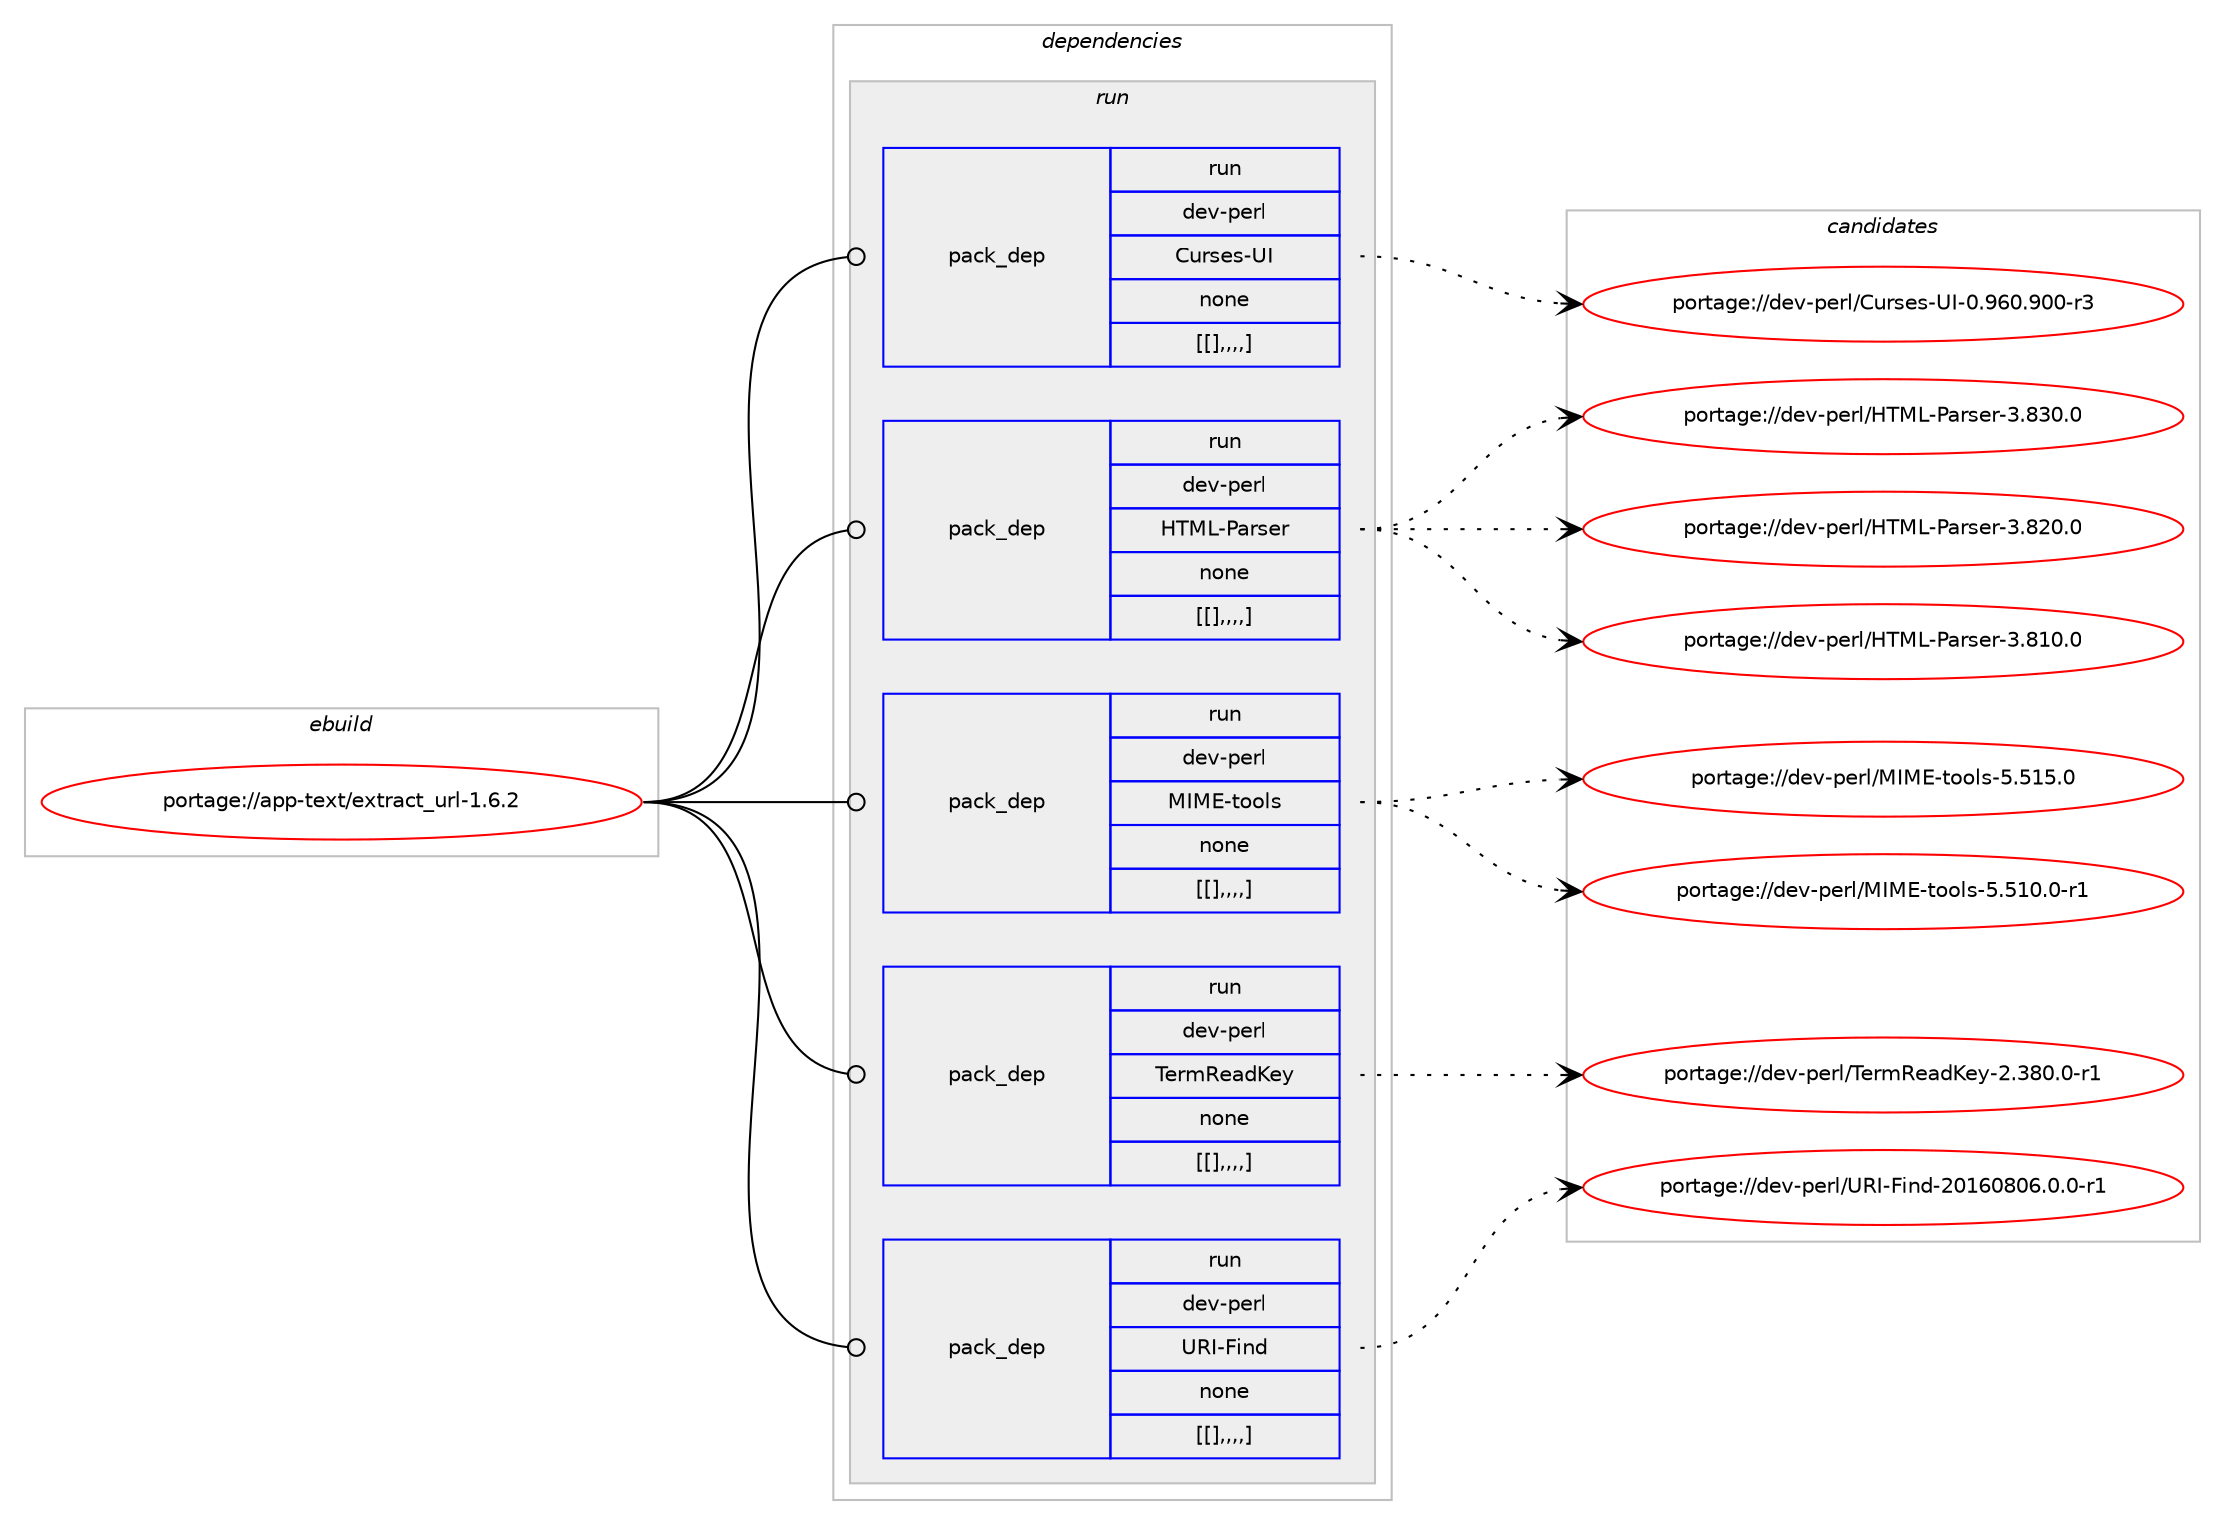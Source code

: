 digraph prolog {

# *************
# Graph options
# *************

newrank=true;
concentrate=true;
compound=true;
graph [rankdir=LR,fontname=Helvetica,fontsize=10,ranksep=1.5];#, ranksep=2.5, nodesep=0.2];
edge  [arrowhead=vee];
node  [fontname=Helvetica,fontsize=10];

# **********
# The ebuild
# **********

subgraph cluster_leftcol {
color=gray;
label=<<i>ebuild</i>>;
id [label="portage://app-text/extract_url-1.6.2", color=red, width=4, href="../app-text/extract_url-1.6.2.svg"];
}

# ****************
# The dependencies
# ****************

subgraph cluster_midcol {
color=gray;
label=<<i>dependencies</i>>;
subgraph cluster_compile {
fillcolor="#eeeeee";
style=filled;
label=<<i>compile</i>>;
}
subgraph cluster_compileandrun {
fillcolor="#eeeeee";
style=filled;
label=<<i>compile and run</i>>;
}
subgraph cluster_run {
fillcolor="#eeeeee";
style=filled;
label=<<i>run</i>>;
subgraph pack40399 {
dependency57310 [label=<<TABLE BORDER="0" CELLBORDER="1" CELLSPACING="0" CELLPADDING="4" WIDTH="220"><TR><TD ROWSPAN="6" CELLPADDING="30">pack_dep</TD></TR><TR><TD WIDTH="110">run</TD></TR><TR><TD>dev-perl</TD></TR><TR><TD>Curses-UI</TD></TR><TR><TD>none</TD></TR><TR><TD>[[],,,,]</TD></TR></TABLE>>, shape=none, color=blue];
}
id:e -> dependency57310:w [weight=20,style="solid",arrowhead="odot"];
subgraph pack40416 {
dependency57346 [label=<<TABLE BORDER="0" CELLBORDER="1" CELLSPACING="0" CELLPADDING="4" WIDTH="220"><TR><TD ROWSPAN="6" CELLPADDING="30">pack_dep</TD></TR><TR><TD WIDTH="110">run</TD></TR><TR><TD>dev-perl</TD></TR><TR><TD>HTML-Parser</TD></TR><TR><TD>none</TD></TR><TR><TD>[[],,,,]</TD></TR></TABLE>>, shape=none, color=blue];
}
id:e -> dependency57346:w [weight=20,style="solid",arrowhead="odot"];
subgraph pack40456 {
dependency57390 [label=<<TABLE BORDER="0" CELLBORDER="1" CELLSPACING="0" CELLPADDING="4" WIDTH="220"><TR><TD ROWSPAN="6" CELLPADDING="30">pack_dep</TD></TR><TR><TD WIDTH="110">run</TD></TR><TR><TD>dev-perl</TD></TR><TR><TD>MIME-tools</TD></TR><TR><TD>none</TD></TR><TR><TD>[[],,,,]</TD></TR></TABLE>>, shape=none, color=blue];
}
id:e -> dependency57390:w [weight=20,style="solid",arrowhead="odot"];
subgraph pack40491 {
dependency57411 [label=<<TABLE BORDER="0" CELLBORDER="1" CELLSPACING="0" CELLPADDING="4" WIDTH="220"><TR><TD ROWSPAN="6" CELLPADDING="30">pack_dep</TD></TR><TR><TD WIDTH="110">run</TD></TR><TR><TD>dev-perl</TD></TR><TR><TD>TermReadKey</TD></TR><TR><TD>none</TD></TR><TR><TD>[[],,,,]</TD></TR></TABLE>>, shape=none, color=blue];
}
id:e -> dependency57411:w [weight=20,style="solid",arrowhead="odot"];
subgraph pack40557 {
dependency57552 [label=<<TABLE BORDER="0" CELLBORDER="1" CELLSPACING="0" CELLPADDING="4" WIDTH="220"><TR><TD ROWSPAN="6" CELLPADDING="30">pack_dep</TD></TR><TR><TD WIDTH="110">run</TD></TR><TR><TD>dev-perl</TD></TR><TR><TD>URI-Find</TD></TR><TR><TD>none</TD></TR><TR><TD>[[],,,,]</TD></TR></TABLE>>, shape=none, color=blue];
}
id:e -> dependency57552:w [weight=20,style="solid",arrowhead="odot"];
}
}

# **************
# The candidates
# **************

subgraph cluster_choices {
rank=same;
color=gray;
label=<<i>candidates</i>>;

subgraph choice38937 {
color=black;
nodesep=1;
choice100101118451121011141084767117114115101115458573454846575448465748484511451 [label="portage://dev-perl/Curses-UI-0.960.900-r3", color=red, width=4,href="../dev-perl/Curses-UI-0.960.900-r3.svg"];
dependency57310:e -> choice100101118451121011141084767117114115101115458573454846575448465748484511451:w [style=dotted,weight="100"];
}
subgraph choice38945 {
color=black;
nodesep=1;
choice1001011184511210111410847728477764580971141151011144551465651484648 [label="portage://dev-perl/HTML-Parser-3.830.0", color=red, width=4,href="../dev-perl/HTML-Parser-3.830.0.svg"];
choice1001011184511210111410847728477764580971141151011144551465650484648 [label="portage://dev-perl/HTML-Parser-3.820.0", color=red, width=4,href="../dev-perl/HTML-Parser-3.820.0.svg"];
choice1001011184511210111410847728477764580971141151011144551465649484648 [label="portage://dev-perl/HTML-Parser-3.810.0", color=red, width=4,href="../dev-perl/HTML-Parser-3.810.0.svg"];
dependency57346:e -> choice1001011184511210111410847728477764580971141151011144551465651484648:w [style=dotted,weight="100"];
dependency57346:e -> choice1001011184511210111410847728477764580971141151011144551465650484648:w [style=dotted,weight="100"];
dependency57346:e -> choice1001011184511210111410847728477764580971141151011144551465649484648:w [style=dotted,weight="100"];
}
subgraph choice38956 {
color=black;
nodesep=1;
choice100101118451121011141084777737769451161111111081154553465349534648 [label="portage://dev-perl/MIME-tools-5.515.0", color=red, width=4,href="../dev-perl/MIME-tools-5.515.0.svg"];
choice1001011184511210111410847777377694511611111110811545534653494846484511449 [label="portage://dev-perl/MIME-tools-5.510.0-r1", color=red, width=4,href="../dev-perl/MIME-tools-5.510.0-r1.svg"];
dependency57390:e -> choice100101118451121011141084777737769451161111111081154553465349534648:w [style=dotted,weight="100"];
dependency57390:e -> choice1001011184511210111410847777377694511611111110811545534653494846484511449:w [style=dotted,weight="100"];
}
subgraph choice38960 {
color=black;
nodesep=1;
choice10010111845112101114108478410111410982101971007510112145504651564846484511449 [label="portage://dev-perl/TermReadKey-2.380.0-r1", color=red, width=4,href="../dev-perl/TermReadKey-2.380.0-r1.svg"];
dependency57411:e -> choice10010111845112101114108478410111410982101971007510112145504651564846484511449:w [style=dotted,weight="100"];
}
subgraph choice38974 {
color=black;
nodesep=1;
choice10010111845112101114108478582734570105110100455048495448564854464846484511449 [label="portage://dev-perl/URI-Find-20160806.0.0-r1", color=red, width=4,href="../dev-perl/URI-Find-20160806.0.0-r1.svg"];
dependency57552:e -> choice10010111845112101114108478582734570105110100455048495448564854464846484511449:w [style=dotted,weight="100"];
}
}

}
